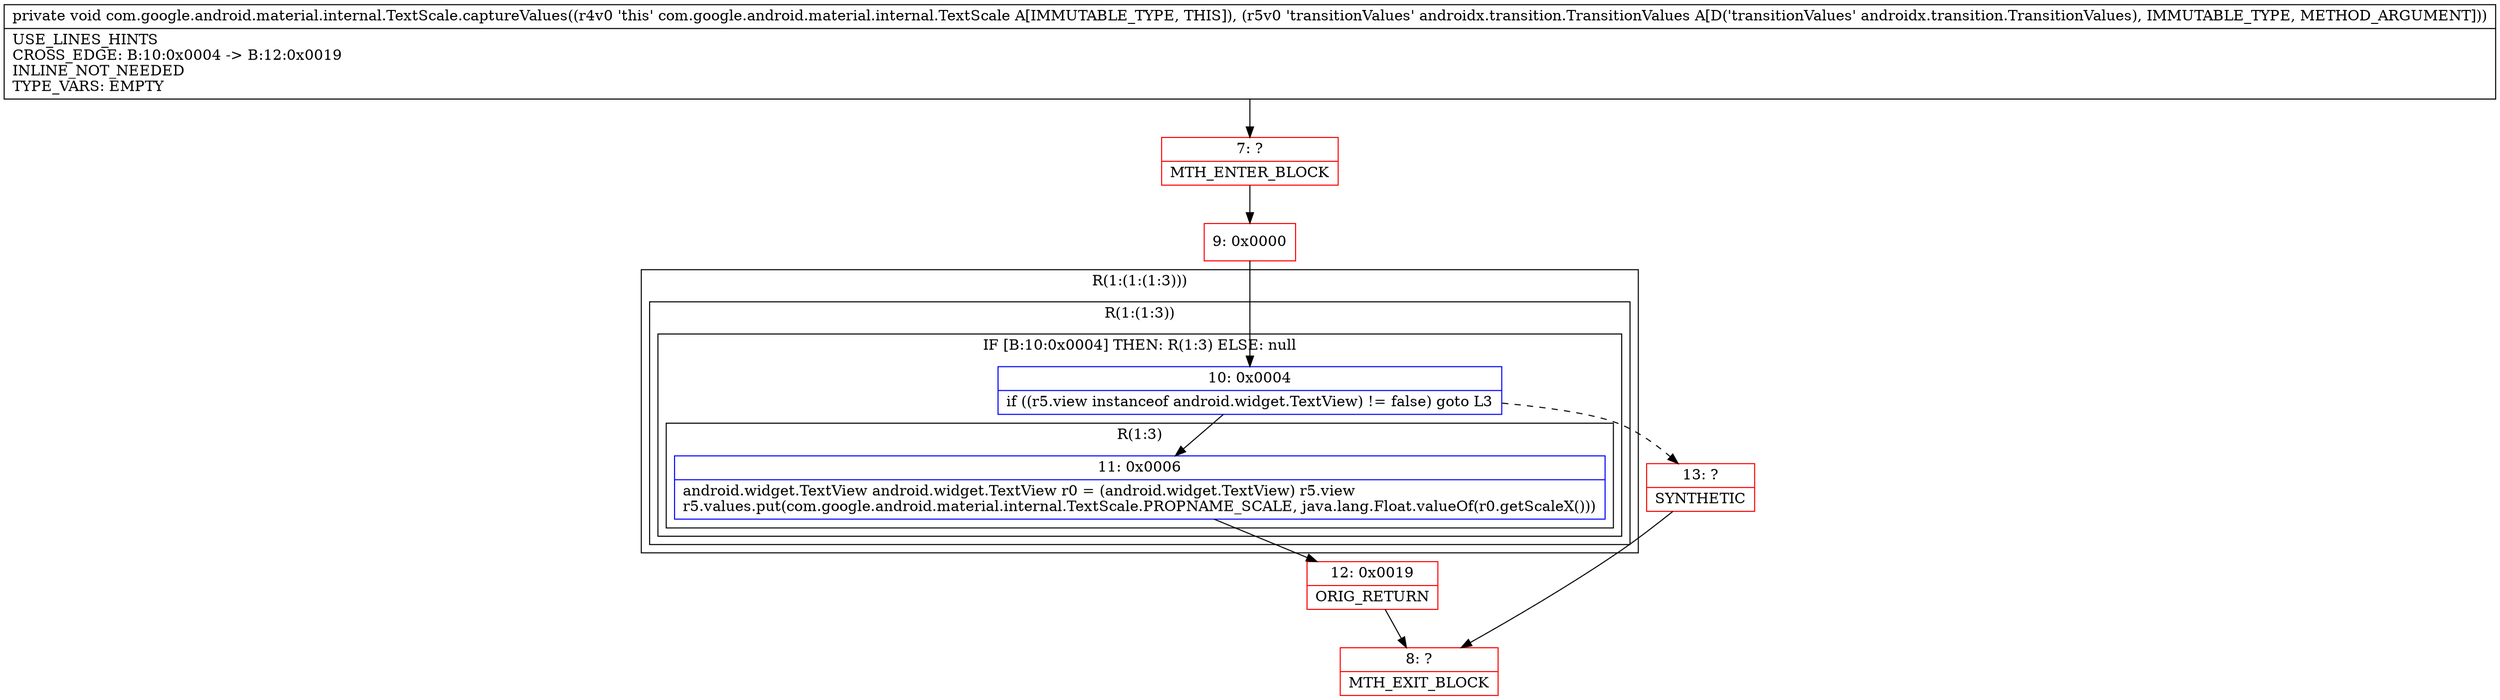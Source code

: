 digraph "CFG forcom.google.android.material.internal.TextScale.captureValues(Landroidx\/transition\/TransitionValues;)V" {
subgraph cluster_Region_511554824 {
label = "R(1:(1:(1:3)))";
node [shape=record,color=blue];
subgraph cluster_Region_811568660 {
label = "R(1:(1:3))";
node [shape=record,color=blue];
subgraph cluster_IfRegion_1416303047 {
label = "IF [B:10:0x0004] THEN: R(1:3) ELSE: null";
node [shape=record,color=blue];
Node_10 [shape=record,label="{10\:\ 0x0004|if ((r5.view instanceof android.widget.TextView) != false) goto L3\l}"];
subgraph cluster_Region_1641684623 {
label = "R(1:3)";
node [shape=record,color=blue];
Node_11 [shape=record,label="{11\:\ 0x0006|android.widget.TextView android.widget.TextView r0 = (android.widget.TextView) r5.view\lr5.values.put(com.google.android.material.internal.TextScale.PROPNAME_SCALE, java.lang.Float.valueOf(r0.getScaleX()))\l}"];
}
}
}
}
Node_7 [shape=record,color=red,label="{7\:\ ?|MTH_ENTER_BLOCK\l}"];
Node_9 [shape=record,color=red,label="{9\:\ 0x0000}"];
Node_12 [shape=record,color=red,label="{12\:\ 0x0019|ORIG_RETURN\l}"];
Node_8 [shape=record,color=red,label="{8\:\ ?|MTH_EXIT_BLOCK\l}"];
Node_13 [shape=record,color=red,label="{13\:\ ?|SYNTHETIC\l}"];
MethodNode[shape=record,label="{private void com.google.android.material.internal.TextScale.captureValues((r4v0 'this' com.google.android.material.internal.TextScale A[IMMUTABLE_TYPE, THIS]), (r5v0 'transitionValues' androidx.transition.TransitionValues A[D('transitionValues' androidx.transition.TransitionValues), IMMUTABLE_TYPE, METHOD_ARGUMENT]))  | USE_LINES_HINTS\lCROSS_EDGE: B:10:0x0004 \-\> B:12:0x0019\lINLINE_NOT_NEEDED\lTYPE_VARS: EMPTY\l}"];
MethodNode -> Node_7;Node_10 -> Node_11;
Node_10 -> Node_13[style=dashed];
Node_11 -> Node_12;
Node_7 -> Node_9;
Node_9 -> Node_10;
Node_12 -> Node_8;
Node_13 -> Node_8;
}

